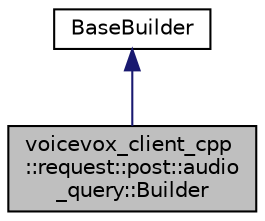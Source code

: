 digraph "voicevox_client_cpp::request::post::audio_query::Builder"
{
 // LATEX_PDF_SIZE
  edge [fontname="Helvetica",fontsize="10",labelfontname="Helvetica",labelfontsize="10"];
  node [fontname="Helvetica",fontsize="10",shape=record];
  Node1 [label="voicevox_client_cpp\l::request::post::audio\l_query::Builder",height=0.2,width=0.4,color="black", fillcolor="grey75", style="filled", fontcolor="black",tooltip="A builder for creating requests to obtain audio_query."];
  Node2 -> Node1 [dir="back",color="midnightblue",fontsize="10",style="solid",fontname="Helvetica"];
  Node2 [label="BaseBuilder",height=0.2,width=0.4,color="black", fillcolor="white", style="filled",URL="$classvoicevox__client__cpp_1_1request_1_1Builder.html",tooltip="A base class for a group of builder classes."];
}
